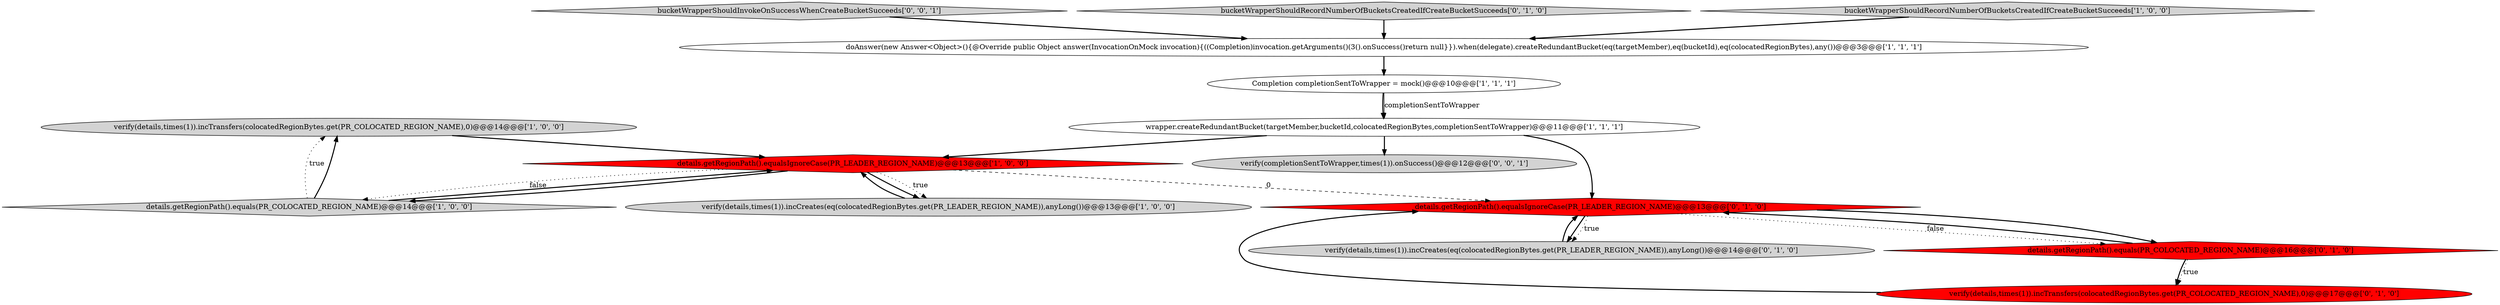digraph {
1 [style = filled, label = "verify(details,times(1)).incTransfers(colocatedRegionBytes.get(PR_COLOCATED_REGION_NAME),0)@@@14@@@['1', '0', '0']", fillcolor = lightgray, shape = ellipse image = "AAA0AAABBB1BBB"];
4 [style = filled, label = "Completion completionSentToWrapper = mock()@@@10@@@['1', '1', '1']", fillcolor = white, shape = ellipse image = "AAA0AAABBB1BBB"];
12 [style = filled, label = "verify(details,times(1)).incTransfers(colocatedRegionBytes.get(PR_COLOCATED_REGION_NAME),0)@@@17@@@['0', '1', '0']", fillcolor = red, shape = ellipse image = "AAA1AAABBB2BBB"];
13 [style = filled, label = "verify(completionSentToWrapper,times(1)).onSuccess()@@@12@@@['0', '0', '1']", fillcolor = lightgray, shape = ellipse image = "AAA0AAABBB3BBB"];
5 [style = filled, label = "verify(details,times(1)).incCreates(eq(colocatedRegionBytes.get(PR_LEADER_REGION_NAME)),anyLong())@@@13@@@['1', '0', '0']", fillcolor = lightgray, shape = ellipse image = "AAA0AAABBB1BBB"];
3 [style = filled, label = "doAnswer(new Answer<Object>(){@Override public Object answer(InvocationOnMock invocation){((Completion)invocation.getArguments()(3().onSuccess()return null}}).when(delegate).createRedundantBucket(eq(targetMember),eq(bucketId),eq(colocatedRegionBytes),any())@@@3@@@['1', '1', '1']", fillcolor = white, shape = ellipse image = "AAA0AAABBB1BBB"];
7 [style = filled, label = "wrapper.createRedundantBucket(targetMember,bucketId,colocatedRegionBytes,completionSentToWrapper)@@@11@@@['1', '1', '1']", fillcolor = white, shape = ellipse image = "AAA0AAABBB1BBB"];
9 [style = filled, label = "verify(details,times(1)).incCreates(eq(colocatedRegionBytes.get(PR_LEADER_REGION_NAME)),anyLong())@@@14@@@['0', '1', '0']", fillcolor = lightgray, shape = ellipse image = "AAA0AAABBB2BBB"];
14 [style = filled, label = "bucketWrapperShouldInvokeOnSuccessWhenCreateBucketSucceeds['0', '0', '1']", fillcolor = lightgray, shape = diamond image = "AAA0AAABBB3BBB"];
8 [style = filled, label = "details.getRegionPath().equalsIgnoreCase(PR_LEADER_REGION_NAME)@@@13@@@['0', '1', '0']", fillcolor = red, shape = diamond image = "AAA1AAABBB2BBB"];
11 [style = filled, label = "bucketWrapperShouldRecordNumberOfBucketsCreatedIfCreateBucketSucceeds['0', '1', '0']", fillcolor = lightgray, shape = diamond image = "AAA0AAABBB2BBB"];
2 [style = filled, label = "details.getRegionPath().equals(PR_COLOCATED_REGION_NAME)@@@14@@@['1', '0', '0']", fillcolor = lightgray, shape = diamond image = "AAA0AAABBB1BBB"];
10 [style = filled, label = "details.getRegionPath().equals(PR_COLOCATED_REGION_NAME)@@@16@@@['0', '1', '0']", fillcolor = red, shape = diamond image = "AAA1AAABBB2BBB"];
6 [style = filled, label = "details.getRegionPath().equalsIgnoreCase(PR_LEADER_REGION_NAME)@@@13@@@['1', '0', '0']", fillcolor = red, shape = diamond image = "AAA1AAABBB1BBB"];
0 [style = filled, label = "bucketWrapperShouldRecordNumberOfBucketsCreatedIfCreateBucketSucceeds['1', '0', '0']", fillcolor = lightgray, shape = diamond image = "AAA0AAABBB1BBB"];
7->13 [style = bold, label=""];
0->3 [style = bold, label=""];
14->3 [style = bold, label=""];
8->10 [style = bold, label=""];
6->8 [style = dashed, label="0"];
10->12 [style = dotted, label="true"];
2->6 [style = bold, label=""];
2->1 [style = bold, label=""];
6->2 [style = dotted, label="false"];
8->10 [style = dotted, label="false"];
7->8 [style = bold, label=""];
9->8 [style = bold, label=""];
3->4 [style = bold, label=""];
4->7 [style = bold, label=""];
6->2 [style = bold, label=""];
6->5 [style = bold, label=""];
1->6 [style = bold, label=""];
5->6 [style = bold, label=""];
10->8 [style = bold, label=""];
11->3 [style = bold, label=""];
10->12 [style = bold, label=""];
12->8 [style = bold, label=""];
2->1 [style = dotted, label="true"];
7->6 [style = bold, label=""];
8->9 [style = bold, label=""];
8->9 [style = dotted, label="true"];
4->7 [style = solid, label="completionSentToWrapper"];
6->5 [style = dotted, label="true"];
}
